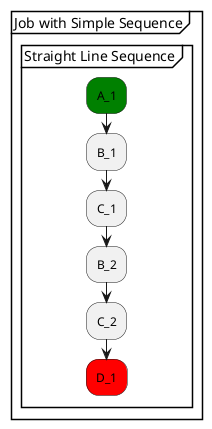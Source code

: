 /'

Tutorial - Simple Sequence Definition
  
'/

@startuml 
partition "Job with Simple Sequence" {
  group "Straight Line Sequence"
      #green:A_1;
      :B_1;
      :C_1;
      :B_2;
      :C_2;
      #red:D_1;
  end group
}
@enduml
